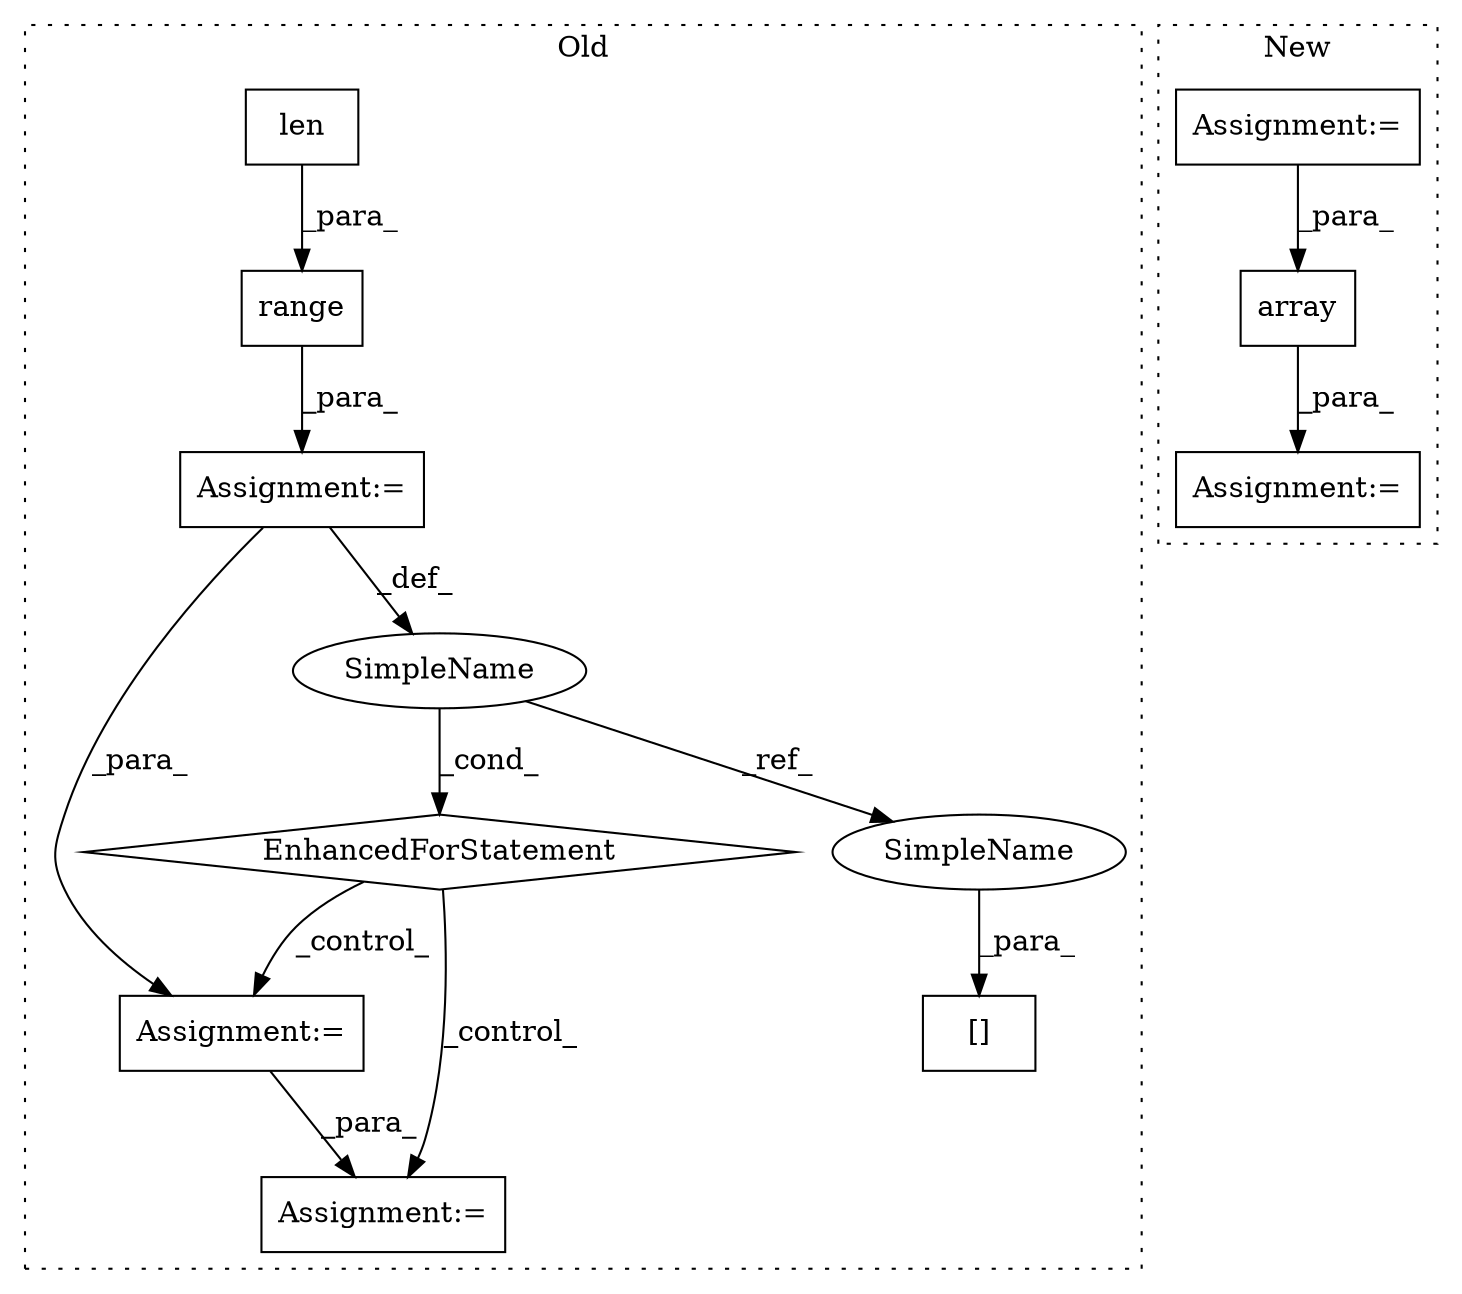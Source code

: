 digraph G {
subgraph cluster0 {
1 [label="EnhancedForStatement" a="70" s="6499,6586" l="57,2" shape="diamond"];
3 [label="Assignment:=" a="7" s="6499,6586" l="57,2" shape="box"];
5 [label="Assignment:=" a="7" s="6673" l="1" shape="box"];
6 [label="SimpleName" a="42" s="6560" l="1" shape="ellipse"];
7 [label="range" a="32" s="6564,6585" l="6,1" shape="box"];
8 [label="[]" a="2" s="6629,6658" l="28,1" shape="box"];
10 [label="len" a="32" s="6570,6584" l="4,1" shape="box"];
11 [label="Assignment:=" a="7" s="6982" l="1" shape="box"];
12 [label="SimpleName" a="42" s="6657" l="1" shape="ellipse"];
label = "Old";
style="dotted";
}
subgraph cluster1 {
2 [label="array" a="32" s="7607,7659" l="6,1" shape="box"];
4 [label="Assignment:=" a="7" s="7600" l="1" shape="box"];
9 [label="Assignment:=" a="7" s="7198" l="51" shape="box"];
label = "New";
style="dotted";
}
1 -> 11 [label="_control_"];
1 -> 5 [label="_control_"];
2 -> 4 [label="_para_"];
3 -> 5 [label="_para_"];
3 -> 6 [label="_def_"];
5 -> 11 [label="_para_"];
6 -> 1 [label="_cond_"];
6 -> 12 [label="_ref_"];
7 -> 3 [label="_para_"];
9 -> 2 [label="_para_"];
10 -> 7 [label="_para_"];
12 -> 8 [label="_para_"];
}